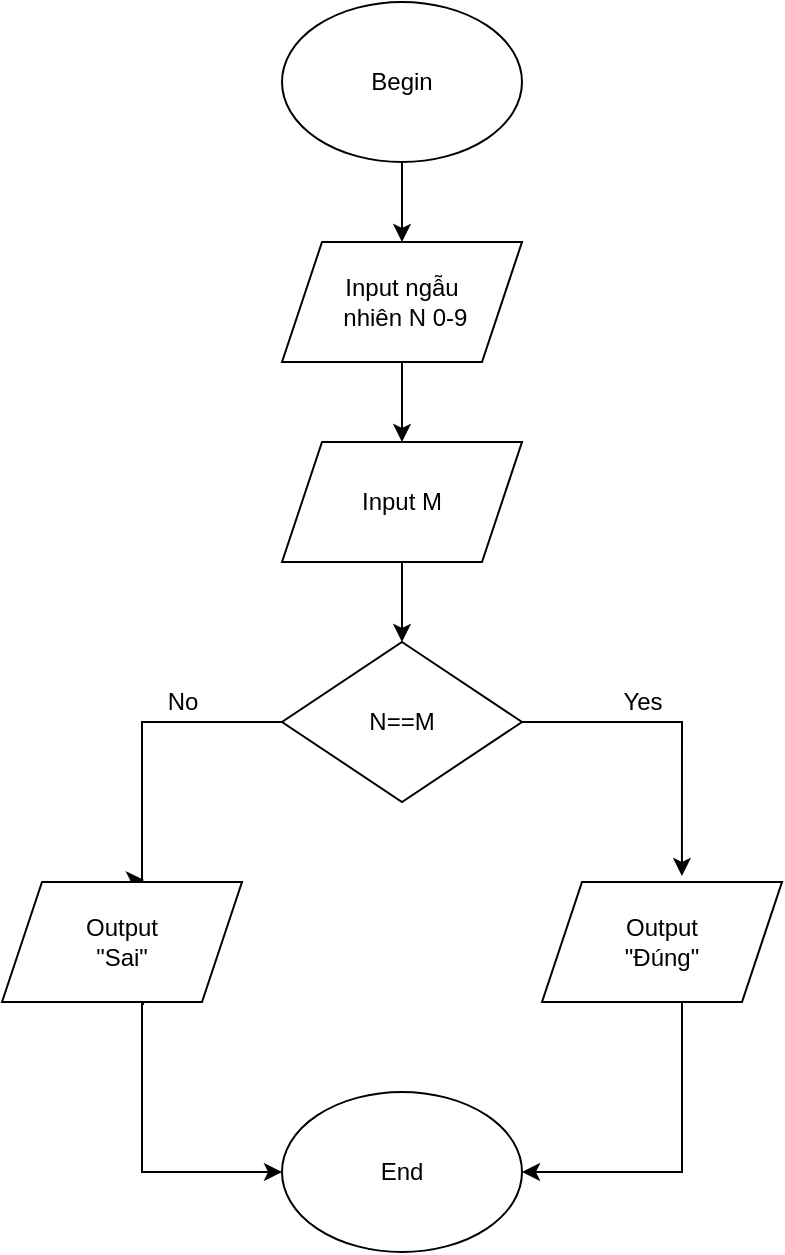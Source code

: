 <mxfile version="14.5.1" type="device"><diagram id="C5RBs43oDa-KdzZeNtuy" name="Page-1"><mxGraphModel dx="852" dy="494" grid="1" gridSize="10" guides="1" tooltips="1" connect="1" arrows="1" fold="1" page="1" pageScale="1" pageWidth="827" pageHeight="1169" math="0" shadow="0"><root><mxCell id="WIyWlLk6GJQsqaUBKTNV-0"/><mxCell id="WIyWlLk6GJQsqaUBKTNV-1" parent="WIyWlLk6GJQsqaUBKTNV-0"/><mxCell id="FYqIbDRzpMFf6y8ohtao-22" style="edgeStyle=orthogonalEdgeStyle;rounded=0;orthogonalLoop=1;jettySize=auto;html=1;entryX=0.5;entryY=0;entryDx=0;entryDy=0;" edge="1" parent="WIyWlLk6GJQsqaUBKTNV-1" source="FYqIbDRzpMFf6y8ohtao-9" target="FYqIbDRzpMFf6y8ohtao-11"><mxGeometry relative="1" as="geometry"/></mxCell><mxCell id="FYqIbDRzpMFf6y8ohtao-9" value="Begin" style="ellipse;whiteSpace=wrap;html=1;" vertex="1" parent="WIyWlLk6GJQsqaUBKTNV-1"><mxGeometry x="380" y="40" width="120" height="80" as="geometry"/></mxCell><mxCell id="FYqIbDRzpMFf6y8ohtao-20" style="edgeStyle=orthogonalEdgeStyle;rounded=0;orthogonalLoop=1;jettySize=auto;html=1;entryX=0.5;entryY=0;entryDx=0;entryDy=0;" edge="1" parent="WIyWlLk6GJQsqaUBKTNV-1" source="FYqIbDRzpMFf6y8ohtao-10" target="FYqIbDRzpMFf6y8ohtao-12"><mxGeometry relative="1" as="geometry"/></mxCell><mxCell id="FYqIbDRzpMFf6y8ohtao-10" value="Input M" style="shape=parallelogram;perimeter=parallelogramPerimeter;whiteSpace=wrap;html=1;fixedSize=1;" vertex="1" parent="WIyWlLk6GJQsqaUBKTNV-1"><mxGeometry x="380" y="260" width="120" height="60" as="geometry"/></mxCell><mxCell id="FYqIbDRzpMFf6y8ohtao-21" style="edgeStyle=orthogonalEdgeStyle;rounded=0;orthogonalLoop=1;jettySize=auto;html=1;" edge="1" parent="WIyWlLk6GJQsqaUBKTNV-1" source="FYqIbDRzpMFf6y8ohtao-11" target="FYqIbDRzpMFf6y8ohtao-10"><mxGeometry relative="1" as="geometry"/></mxCell><mxCell id="FYqIbDRzpMFf6y8ohtao-11" value="&lt;div&gt;&lt;span&gt;Input ngẫu&lt;br&gt;&amp;nbsp;nhiên N 0-9&lt;br&gt;&lt;/span&gt;&lt;/div&gt;" style="shape=parallelogram;perimeter=parallelogramPerimeter;whiteSpace=wrap;html=1;fixedSize=1;align=center;" vertex="1" parent="WIyWlLk6GJQsqaUBKTNV-1"><mxGeometry x="380" y="160" width="120" height="60" as="geometry"/></mxCell><mxCell id="FYqIbDRzpMFf6y8ohtao-16" style="edgeStyle=orthogonalEdgeStyle;rounded=0;orthogonalLoop=1;jettySize=auto;html=1;entryX=0.583;entryY=-0.05;entryDx=0;entryDy=0;entryPerimeter=0;" edge="1" parent="WIyWlLk6GJQsqaUBKTNV-1" source="FYqIbDRzpMFf6y8ohtao-12" target="FYqIbDRzpMFf6y8ohtao-14"><mxGeometry relative="1" as="geometry"><mxPoint x="580" y="400" as="targetPoint"/></mxGeometry></mxCell><mxCell id="FYqIbDRzpMFf6y8ohtao-17" style="edgeStyle=orthogonalEdgeStyle;rounded=0;orthogonalLoop=1;jettySize=auto;html=1;entryX=0.592;entryY=-0.017;entryDx=0;entryDy=0;entryPerimeter=0;" edge="1" parent="WIyWlLk6GJQsqaUBKTNV-1" source="FYqIbDRzpMFf6y8ohtao-12" target="FYqIbDRzpMFf6y8ohtao-13"><mxGeometry relative="1" as="geometry"><mxPoint x="310" y="400" as="targetPoint"/><Array as="points"><mxPoint x="310" y="400"/></Array></mxGeometry></mxCell><mxCell id="FYqIbDRzpMFf6y8ohtao-12" value="N==M" style="rhombus;whiteSpace=wrap;html=1;" vertex="1" parent="WIyWlLk6GJQsqaUBKTNV-1"><mxGeometry x="380" y="360" width="120" height="80" as="geometry"/></mxCell><mxCell id="FYqIbDRzpMFf6y8ohtao-18" style="edgeStyle=orthogonalEdgeStyle;rounded=0;orthogonalLoop=1;jettySize=auto;html=1;exitX=0.592;exitY=1.017;exitDx=0;exitDy=0;exitPerimeter=0;entryX=0;entryY=0.5;entryDx=0;entryDy=0;" edge="1" parent="WIyWlLk6GJQsqaUBKTNV-1" source="FYqIbDRzpMFf6y8ohtao-13" target="FYqIbDRzpMFf6y8ohtao-15"><mxGeometry relative="1" as="geometry"><mxPoint x="310" y="620" as="targetPoint"/><Array as="points"><mxPoint x="310" y="541"/><mxPoint x="310" y="625"/></Array></mxGeometry></mxCell><mxCell id="FYqIbDRzpMFf6y8ohtao-13" value="&lt;span&gt;Output&lt;/span&gt;&lt;br&gt;&lt;span&gt;&quot;Sai&quot;&lt;/span&gt;" style="shape=parallelogram;perimeter=parallelogramPerimeter;whiteSpace=wrap;html=1;fixedSize=1;" vertex="1" parent="WIyWlLk6GJQsqaUBKTNV-1"><mxGeometry x="240" y="480" width="120" height="60" as="geometry"/></mxCell><mxCell id="FYqIbDRzpMFf6y8ohtao-19" style="edgeStyle=orthogonalEdgeStyle;rounded=0;orthogonalLoop=1;jettySize=auto;html=1;entryX=1;entryY=0.5;entryDx=0;entryDy=0;" edge="1" parent="WIyWlLk6GJQsqaUBKTNV-1" source="FYqIbDRzpMFf6y8ohtao-14" target="FYqIbDRzpMFf6y8ohtao-15"><mxGeometry relative="1" as="geometry"><mxPoint x="580" y="630" as="targetPoint"/><Array as="points"><mxPoint x="580" y="625"/></Array></mxGeometry></mxCell><mxCell id="FYqIbDRzpMFf6y8ohtao-14" value="Output &lt;br&gt;&quot;Đúng&quot;" style="shape=parallelogram;perimeter=parallelogramPerimeter;whiteSpace=wrap;html=1;fixedSize=1;" vertex="1" parent="WIyWlLk6GJQsqaUBKTNV-1"><mxGeometry x="510" y="480" width="120" height="60" as="geometry"/></mxCell><mxCell id="FYqIbDRzpMFf6y8ohtao-15" value="End" style="ellipse;whiteSpace=wrap;html=1;" vertex="1" parent="WIyWlLk6GJQsqaUBKTNV-1"><mxGeometry x="380" y="585" width="120" height="80" as="geometry"/></mxCell><mxCell id="FYqIbDRzpMFf6y8ohtao-23" value="No" style="text;html=1;resizable=0;autosize=1;align=center;verticalAlign=middle;points=[];fillColor=none;strokeColor=none;rounded=0;" vertex="1" parent="WIyWlLk6GJQsqaUBKTNV-1"><mxGeometry x="315" y="380" width="30" height="20" as="geometry"/></mxCell><mxCell id="FYqIbDRzpMFf6y8ohtao-24" value="Yes" style="text;html=1;resizable=0;autosize=1;align=center;verticalAlign=middle;points=[];fillColor=none;strokeColor=none;rounded=0;" vertex="1" parent="WIyWlLk6GJQsqaUBKTNV-1"><mxGeometry x="540" y="380" width="40" height="20" as="geometry"/></mxCell></root></mxGraphModel></diagram></mxfile>